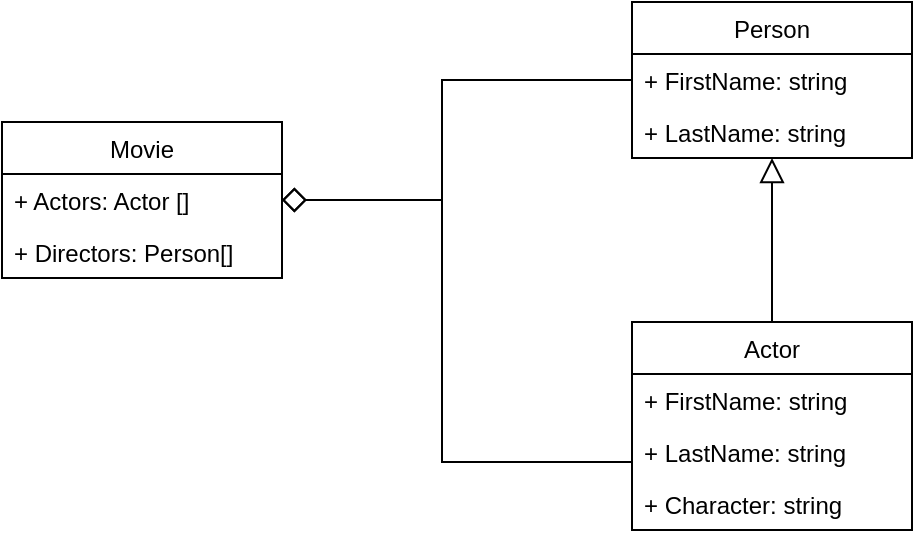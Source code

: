 <mxfile version="10.9.5" type="device"><diagram name="Page-1" id="c4acf3e9-155e-7222-9cf6-157b1a14988f"><mxGraphModel dx="1086" dy="808" grid="1" gridSize="10" guides="1" tooltips="1" connect="1" arrows="1" fold="1" page="1" pageScale="1" pageWidth="850" pageHeight="1100" background="#ffffff" math="0" shadow="0"><root><mxCell id="0"/><mxCell id="1" parent="0"/><mxCell id="UWJpXSqhxlKazUrKSHVF-14" style="edgeStyle=orthogonalEdgeStyle;rounded=0;orthogonalLoop=1;jettySize=auto;html=1;startSize=10;endArrow=none;endFill=0;endSize=10;startArrow=diamond;startFill=0;" parent="1" source="UWJpXSqhxlKazUrKSHVF-1" target="UWJpXSqhxlKazUrKSHVF-5" edge="1"><mxGeometry relative="1" as="geometry"><Array as="points"><mxPoint x="330" y="169"/><mxPoint x="330" y="109"/></Array></mxGeometry></mxCell><mxCell id="UWJpXSqhxlKazUrKSHVF-15" style="edgeStyle=orthogonalEdgeStyle;rounded=0;orthogonalLoop=1;jettySize=auto;html=1;startSize=10;endArrow=none;endFill=0;endSize=10;startArrow=diamond;startFill=0;" parent="1" source="UWJpXSqhxlKazUrKSHVF-1" target="UWJpXSqhxlKazUrKSHVF-9" edge="1"><mxGeometry relative="1" as="geometry"><Array as="points"><mxPoint x="330" y="169"/><mxPoint x="330" y="300"/></Array></mxGeometry></mxCell><mxCell id="UWJpXSqhxlKazUrKSHVF-1" value="Movie" style="swimlane;fontStyle=0;childLayout=stackLayout;horizontal=1;startSize=26;fillColor=none;horizontalStack=0;resizeParent=1;resizeParentMax=0;resizeLast=0;collapsible=1;marginBottom=0;" parent="1" vertex="1"><mxGeometry x="110" y="130" width="140" height="78" as="geometry"/></mxCell><mxCell id="UWJpXSqhxlKazUrKSHVF-3" value="+ Actors: Actor []" style="text;strokeColor=none;fillColor=none;align=left;verticalAlign=top;spacingLeft=4;spacingRight=4;overflow=hidden;rotatable=0;points=[[0,0.5],[1,0.5]];portConstraint=eastwest;" parent="UWJpXSqhxlKazUrKSHVF-1" vertex="1"><mxGeometry y="26" width="140" height="26" as="geometry"/></mxCell><mxCell id="UWJpXSqhxlKazUrKSHVF-4" value="+ Directors: Person[]" style="text;strokeColor=none;fillColor=none;align=left;verticalAlign=top;spacingLeft=4;spacingRight=4;overflow=hidden;rotatable=0;points=[[0,0.5],[1,0.5]];portConstraint=eastwest;" parent="UWJpXSqhxlKazUrKSHVF-1" vertex="1"><mxGeometry y="52" width="140" height="26" as="geometry"/></mxCell><mxCell id="UWJpXSqhxlKazUrKSHVF-5" value="Person" style="swimlane;fontStyle=0;childLayout=stackLayout;horizontal=1;startSize=26;fillColor=none;horizontalStack=0;resizeParent=1;resizeParentMax=0;resizeLast=0;collapsible=1;marginBottom=0;" parent="1" vertex="1"><mxGeometry x="425" y="70" width="140" height="78" as="geometry"/></mxCell><mxCell id="UWJpXSqhxlKazUrKSHVF-6" value="+ FirstName: string" style="text;strokeColor=none;fillColor=none;align=left;verticalAlign=top;spacingLeft=4;spacingRight=4;overflow=hidden;rotatable=0;points=[[0,0.5],[1,0.5]];portConstraint=eastwest;" parent="UWJpXSqhxlKazUrKSHVF-5" vertex="1"><mxGeometry y="26" width="140" height="26" as="geometry"/></mxCell><mxCell id="UWJpXSqhxlKazUrKSHVF-7" value="+ LastName: string" style="text;strokeColor=none;fillColor=none;align=left;verticalAlign=top;spacingLeft=4;spacingRight=4;overflow=hidden;rotatable=0;points=[[0,0.5],[1,0.5]];portConstraint=eastwest;" parent="UWJpXSqhxlKazUrKSHVF-5" vertex="1"><mxGeometry y="52" width="140" height="26" as="geometry"/></mxCell><mxCell id="UWJpXSqhxlKazUrKSHVF-12" style="edgeStyle=orthogonalEdgeStyle;rounded=0;orthogonalLoop=1;jettySize=auto;html=1;endArrow=block;endFill=0;endSize=10;startSize=10;" parent="1" source="UWJpXSqhxlKazUrKSHVF-9" target="UWJpXSqhxlKazUrKSHVF-5" edge="1"><mxGeometry relative="1" as="geometry"/></mxCell><mxCell id="UWJpXSqhxlKazUrKSHVF-9" value="Actor" style="swimlane;fontStyle=0;childLayout=stackLayout;horizontal=1;startSize=26;fillColor=none;horizontalStack=0;resizeParent=1;resizeParentMax=0;resizeLast=0;collapsible=1;marginBottom=0;" parent="1" vertex="1"><mxGeometry x="425" y="230" width="140" height="104" as="geometry"/></mxCell><mxCell id="UWJpXSqhxlKazUrKSHVF-10" value="+ FirstName: string" style="text;strokeColor=none;fillColor=none;align=left;verticalAlign=top;spacingLeft=4;spacingRight=4;overflow=hidden;rotatable=0;points=[[0,0.5],[1,0.5]];portConstraint=eastwest;" parent="UWJpXSqhxlKazUrKSHVF-9" vertex="1"><mxGeometry y="26" width="140" height="26" as="geometry"/></mxCell><mxCell id="UWJpXSqhxlKazUrKSHVF-11" value="+ LastName: string" style="text;strokeColor=none;fillColor=none;align=left;verticalAlign=top;spacingLeft=4;spacingRight=4;overflow=hidden;rotatable=0;points=[[0,0.5],[1,0.5]];portConstraint=eastwest;" parent="UWJpXSqhxlKazUrKSHVF-9" vertex="1"><mxGeometry y="52" width="140" height="26" as="geometry"/></mxCell><mxCell id="UWJpXSqhxlKazUrKSHVF-13" value="+ Character: string" style="text;strokeColor=none;fillColor=none;align=left;verticalAlign=top;spacingLeft=4;spacingRight=4;overflow=hidden;rotatable=0;points=[[0,0.5],[1,0.5]];portConstraint=eastwest;" parent="UWJpXSqhxlKazUrKSHVF-9" vertex="1"><mxGeometry y="78" width="140" height="26" as="geometry"/></mxCell></root></mxGraphModel></diagram><diagram id="lr-H08q_0XPzMmr6pLFI" name="Page-2"><mxGraphModel dx="1086" dy="808" grid="1" gridSize="10" guides="1" tooltips="1" connect="1" arrows="1" fold="1" page="1" pageScale="1" pageWidth="827" pageHeight="1169" math="0" shadow="0"><root><mxCell id="16IUyhFMNakbFkw238-I-0"/><mxCell id="16IUyhFMNakbFkw238-I-1" parent="16IUyhFMNakbFkw238-I-0"/><mxCell id="pvC1QOjh4sXPl9K4FgcZ-8" style="edgeStyle=orthogonalEdgeStyle;rounded=0;orthogonalLoop=1;jettySize=auto;html=1;startArrow=diamond;startFill=1;startSize=10;endArrow=none;endFill=0;endSize=10;" parent="16IUyhFMNakbFkw238-I-1" source="pvC1QOjh4sXPl9K4FgcZ-0" target="pvC1QOjh4sXPl9K4FgcZ-4" edge="1"><mxGeometry relative="1" as="geometry"><Array as="points"><mxPoint x="170" y="99"/></Array></mxGeometry></mxCell><mxCell id="pvC1QOjh4sXPl9K4FgcZ-0" value="Movie" style="swimlane;fontStyle=0;childLayout=stackLayout;horizontal=1;startSize=26;fillColor=none;horizontalStack=0;resizeParent=1;resizeParentMax=0;resizeLast=0;collapsible=1;marginBottom=0;" parent="16IUyhFMNakbFkw238-I-1" vertex="1"><mxGeometry x="100" y="150" width="140" height="52" as="geometry"/></mxCell><mxCell id="pvC1QOjh4sXPl9K4FgcZ-1" value="+ Metadatas: Metadata[]" style="text;strokeColor=none;fillColor=none;align=left;verticalAlign=top;spacingLeft=4;spacingRight=4;overflow=hidden;rotatable=0;points=[[0,0.5],[1,0.5]];portConstraint=eastwest;" parent="pvC1QOjh4sXPl9K4FgcZ-0" vertex="1"><mxGeometry y="26" width="140" height="26" as="geometry"/></mxCell><mxCell id="pvC1QOjh4sXPl9K4FgcZ-21" style="edgeStyle=orthogonalEdgeStyle;rounded=0;orthogonalLoop=1;jettySize=auto;html=1;startArrow=none;startFill=0;startSize=10;endArrow=none;endFill=0;endSize=10;" parent="16IUyhFMNakbFkw238-I-1" source="pvC1QOjh4sXPl9K4FgcZ-4" target="pvC1QOjh4sXPl9K4FgcZ-16" edge="1"><mxGeometry relative="1" as="geometry"/></mxCell><mxCell id="pvC1QOjh4sXPl9K4FgcZ-27" style="edgeStyle=orthogonalEdgeStyle;rounded=0;orthogonalLoop=1;jettySize=auto;html=1;startArrow=diamond;startFill=1;startSize=10;endArrow=none;endFill=0;endSize=10;" parent="16IUyhFMNakbFkw238-I-1" source="pvC1QOjh4sXPl9K4FgcZ-4" target="pvC1QOjh4sXPl9K4FgcZ-22" edge="1"><mxGeometry relative="1" as="geometry"/></mxCell><mxCell id="pvC1QOjh4sXPl9K4FgcZ-4" value="Metadata" style="swimlane;fontStyle=0;childLayout=stackLayout;horizontal=1;startSize=26;fillColor=none;horizontalStack=0;resizeParent=1;resizeParentMax=0;resizeLast=0;collapsible=1;marginBottom=0;" parent="16IUyhFMNakbFkw238-I-1" vertex="1"><mxGeometry x="320" y="47" width="140" height="104" as="geometry"/></mxCell><mxCell id="pvC1QOjh4sXPl9K4FgcZ-5" value="+ id: string" style="text;strokeColor=none;fillColor=none;align=left;verticalAlign=top;spacingLeft=4;spacingRight=4;overflow=hidden;rotatable=0;points=[[0,0.5],[1,0.5]];portConstraint=eastwest;" parent="pvC1QOjh4sXPl9K4FgcZ-4" vertex="1"><mxGeometry y="26" width="140" height="26" as="geometry"/></mxCell><mxCell id="pvC1QOjh4sXPl9K4FgcZ-7" value="+ properties: Property[]" style="text;strokeColor=none;fillColor=none;align=left;verticalAlign=top;spacingLeft=4;spacingRight=4;overflow=hidden;rotatable=0;points=[[0,0.5],[1,0.5]];portConstraint=eastwest;" parent="pvC1QOjh4sXPl9K4FgcZ-4" vertex="1"><mxGeometry y="52" width="140" height="26" as="geometry"/></mxCell><mxCell id="Gbc0i7WP5FLn3-dmP-vf-0" value="+ definitionId: string" style="text;strokeColor=none;fillColor=none;align=left;verticalAlign=top;spacingLeft=4;spacingRight=4;overflow=hidden;rotatable=0;points=[[0,0.5],[1,0.5]];portConstraint=eastwest;" vertex="1" parent="pvC1QOjh4sXPl9K4FgcZ-4"><mxGeometry y="78" width="140" height="26" as="geometry"/></mxCell><mxCell id="pvC1QOjh4sXPl9K4FgcZ-28" style="edgeStyle=orthogonalEdgeStyle;rounded=0;orthogonalLoop=1;jettySize=auto;html=1;entryX=0.5;entryY=0;entryDx=0;entryDy=0;startArrow=diamond;startFill=1;startSize=10;endArrow=none;endFill=0;endSize=10;" parent="16IUyhFMNakbFkw238-I-1" source="pvC1QOjh4sXPl9K4FgcZ-16" target="pvC1QOjh4sXPl9K4FgcZ-22" edge="1"><mxGeometry relative="1" as="geometry"><Array as="points"><mxPoint x="620" y="170"/><mxPoint x="390" y="170"/></Array></mxGeometry></mxCell><mxCell id="pvC1QOjh4sXPl9K4FgcZ-34" style="edgeStyle=orthogonalEdgeStyle;rounded=0;orthogonalLoop=1;jettySize=auto;html=1;entryX=0.429;entryY=0.026;entryDx=0;entryDy=0;entryPerimeter=0;startArrow=diamond;startFill=1;startSize=10;endArrow=none;endFill=0;endSize=10;" parent="16IUyhFMNakbFkw238-I-1" source="pvC1QOjh4sXPl9K4FgcZ-16" target="pvC1QOjh4sXPl9K4FgcZ-29" edge="1"><mxGeometry relative="1" as="geometry"/></mxCell><mxCell id="pvC1QOjh4sXPl9K4FgcZ-16" value="Metadata definition" style="swimlane;fontStyle=0;childLayout=stackLayout;horizontal=1;startSize=26;fillColor=none;horizontalStack=0;resizeParent=1;resizeParentMax=0;resizeLast=0;collapsible=1;marginBottom=0;" parent="16IUyhFMNakbFkw238-I-1" vertex="1"><mxGeometry x="550" y="47" width="140" height="104" as="geometry"/></mxCell><mxCell id="pvC1QOjh4sXPl9K4FgcZ-17" value="+ id: string" style="text;strokeColor=none;fillColor=none;align=left;verticalAlign=top;spacingLeft=4;spacingRight=4;overflow=hidden;rotatable=0;points=[[0,0.5],[1,0.5]];portConstraint=eastwest;" parent="pvC1QOjh4sXPl9K4FgcZ-16" vertex="1"><mxGeometry y="26" width="140" height="26" as="geometry"/></mxCell><mxCell id="pvC1QOjh4sXPl9K4FgcZ-19" value="+ properties: Property[]" style="text;strokeColor=none;fillColor=none;align=left;verticalAlign=top;spacingLeft=4;spacingRight=4;overflow=hidden;rotatable=0;points=[[0,0.5],[1,0.5]];portConstraint=eastwest;" parent="pvC1QOjh4sXPl9K4FgcZ-16" vertex="1"><mxGeometry y="52" width="140" height="26" as="geometry"/></mxCell><mxCell id="pvC1QOjh4sXPl9K4FgcZ-33" value="+ validators: Validator[]" style="text;strokeColor=none;fillColor=none;align=left;verticalAlign=top;spacingLeft=4;spacingRight=4;overflow=hidden;rotatable=0;points=[[0,0.5],[1,0.5]];portConstraint=eastwest;" parent="pvC1QOjh4sXPl9K4FgcZ-16" vertex="1"><mxGeometry y="78" width="140" height="26" as="geometry"/></mxCell><mxCell id="pvC1QOjh4sXPl9K4FgcZ-22" value="MetadataProperty" style="swimlane;fontStyle=0;childLayout=stackLayout;horizontal=1;startSize=26;fillColor=none;horizontalStack=0;resizeParent=1;resizeParentMax=0;resizeLast=0;collapsible=1;marginBottom=0;" parent="16IUyhFMNakbFkw238-I-1" vertex="1"><mxGeometry x="320" y="189" width="140" height="104" as="geometry"/></mxCell><mxCell id="pvC1QOjh4sXPl9K4FgcZ-23" value="+ id: string" style="text;strokeColor=none;fillColor=none;align=left;verticalAlign=top;spacingLeft=4;spacingRight=4;overflow=hidden;rotatable=0;points=[[0,0.5],[1,0.5]];portConstraint=eastwest;" parent="pvC1QOjh4sXPl9K4FgcZ-22" vertex="1"><mxGeometry y="26" width="140" height="26" as="geometry"/></mxCell><mxCell id="pvC1QOjh4sXPl9K4FgcZ-24" value="+ value: Object" style="text;strokeColor=none;fillColor=none;align=left;verticalAlign=top;spacingLeft=4;spacingRight=4;overflow=hidden;rotatable=0;points=[[0,0.5],[1,0.5]];portConstraint=eastwest;" parent="pvC1QOjh4sXPl9K4FgcZ-22" vertex="1"><mxGeometry y="52" width="140" height="26" as="geometry"/></mxCell><mxCell id="pvC1QOjh4sXPl9K4FgcZ-25" value="+ type: string" style="text;strokeColor=none;fillColor=none;align=left;verticalAlign=top;spacingLeft=4;spacingRight=4;overflow=hidden;rotatable=0;points=[[0,0.5],[1,0.5]];portConstraint=eastwest;" parent="pvC1QOjh4sXPl9K4FgcZ-22" vertex="1"><mxGeometry y="78" width="140" height="26" as="geometry"/></mxCell><mxCell id="pvC1QOjh4sXPl9K4FgcZ-29" value="ValidatorConfiguration" style="swimlane;fontStyle=0;childLayout=stackLayout;horizontal=1;startSize=26;fillColor=none;horizontalStack=0;resizeParent=1;resizeParentMax=0;resizeLast=0;collapsible=1;marginBottom=0;" parent="16IUyhFMNakbFkw238-I-1" vertex="1"><mxGeometry x="560" y="215" width="140" height="78" as="geometry"/></mxCell><mxCell id="pvC1QOjh4sXPl9K4FgcZ-30" value="+ id: string" style="text;strokeColor=none;fillColor=none;align=left;verticalAlign=top;spacingLeft=4;spacingRight=4;overflow=hidden;rotatable=0;points=[[0,0.5],[1,0.5]];portConstraint=eastwest;" parent="pvC1QOjh4sXPl9K4FgcZ-29" vertex="1"><mxGeometry y="26" width="140" height="26" as="geometry"/></mxCell><mxCell id="pvC1QOjh4sXPl9K4FgcZ-31" value="+ params: Dictionary" style="text;strokeColor=none;fillColor=none;align=left;verticalAlign=top;spacingLeft=4;spacingRight=4;overflow=hidden;rotatable=0;points=[[0,0.5],[1,0.5]];portConstraint=eastwest;" parent="pvC1QOjh4sXPl9K4FgcZ-29" vertex="1"><mxGeometry y="52" width="140" height="26" as="geometry"/></mxCell><mxCell id="Gbc0i7WP5FLn3-dmP-vf-1" value="Text" style="text;html=1;resizable=0;points=[];autosize=1;align=left;verticalAlign=top;spacingTop=-4;" vertex="1" parent="16IUyhFMNakbFkw238-I-1"><mxGeometry x="769" y="207" width="40" height="20" as="geometry"/></mxCell></root></mxGraphModel></diagram><diagram id="oruwCJV0McwMlZXHpcPa" name="Page-3"><mxGraphModel dx="621" dy="462" grid="1" gridSize="10" guides="1" tooltips="1" connect="1" arrows="1" fold="1" page="1" pageScale="1" pageWidth="827" pageHeight="1169" math="0" shadow="0"><root><mxCell id="m3Sv0sW1gLcsUAP0rget-0"/><mxCell id="m3Sv0sW1gLcsUAP0rget-1" parent="m3Sv0sW1gLcsUAP0rget-0"/><mxCell id="m3Sv0sW1gLcsUAP0rget-4" value="" style="endArrow=block;dashed=1;endFill=0;endSize=12;html=1;" edge="1" parent="m3Sv0sW1gLcsUAP0rget-1"><mxGeometry width="160" relative="1" as="geometry"><mxPoint x="20" y="310" as="sourcePoint"/><mxPoint x="430" y="310" as="targetPoint"/></mxGeometry></mxCell><mxCell id="m3Sv0sW1gLcsUAP0rget-2" value="&lt;p style=&quot;margin: 4px 0px 0px; text-align: center; text-decoration: underline; font-size: 9px;&quot;&gt;&lt;b style=&quot;font-size: 9px;&quot;&gt;&lt;font style=&quot;font-size: 9px;&quot;&gt;Film&lt;/font&gt;&lt;/b&gt;&lt;/p&gt;&lt;hr style=&quot;font-size: 9px;&quot;&gt;&lt;p style=&quot;margin: 0px 0px 0px 8px; font-size: 9px;&quot;&gt;&lt;font style=&quot;font-size: 9px;&quot;&gt;Jan Test (Aktor)&lt;/font&gt;&lt;/p&gt;&lt;p style=&quot;margin: 0px 0px 0px 8px; font-size: 9px;&quot;&gt;&lt;font style=&quot;font-size: 9px;&quot;&gt;Marcin Ktoś (Reżyser)&lt;/font&gt;&lt;/p&gt;" style="verticalAlign=top;align=left;overflow=fill;fontSize=9;fontFamily=Helvetica;html=1;" vertex="1" parent="m3Sv0sW1gLcsUAP0rget-1"><mxGeometry x="50" y="250" width="110" height="90" as="geometry"/></mxCell><mxCell id="m3Sv0sW1gLcsUAP0rget-5" value="&lt;p style=&quot;margin: 4px 0px 0px; text-align: center; text-decoration: underline; font-size: 9px;&quot;&gt;&lt;b style=&quot;font-size: 9px;&quot;&gt;Film&lt;/b&gt;&lt;/p&gt;&lt;hr style=&quot;font-size: 9px;&quot;&gt;&lt;p style=&quot;margin: 0px 0px 0px 8px; font-size: 9px;&quot;&gt;Jan Test (Aktor)&lt;/p&gt;&lt;p style=&quot;margin: 0px 0px 0px 8px; font-size: 9px;&quot;&gt;Marcin Ktoś (Reżyser)&lt;/p&gt;&lt;p style=&quot;margin: 0px 0px 0px 8px; font-size: 9px;&quot;&gt;Paweł Ja (Aktor)&lt;/p&gt;" style="verticalAlign=top;align=left;overflow=fill;fontSize=9;fontFamily=Helvetica;html=1;" vertex="1" parent="m3Sv0sW1gLcsUAP0rget-1"><mxGeometry x="280" y="250" width="110" height="90" as="geometry"/></mxCell><mxCell id="m3Sv0sW1gLcsUAP0rget-6" value="&lt;font style=&quot;font-size: 8px&quot;&gt;Dodaj metadane&lt;br&gt;Aktor:&amp;nbsp;Paweł Ja&lt;/font&gt;" style="shape=note;whiteSpace=wrap;html=1;size=14;verticalAlign=middle;align=center;spacingTop=-6;" vertex="1" parent="m3Sv0sW1gLcsUAP0rget-1"><mxGeometry x="185" y="270" width="75" height="70" as="geometry"/></mxCell></root></mxGraphModel></diagram></mxfile>